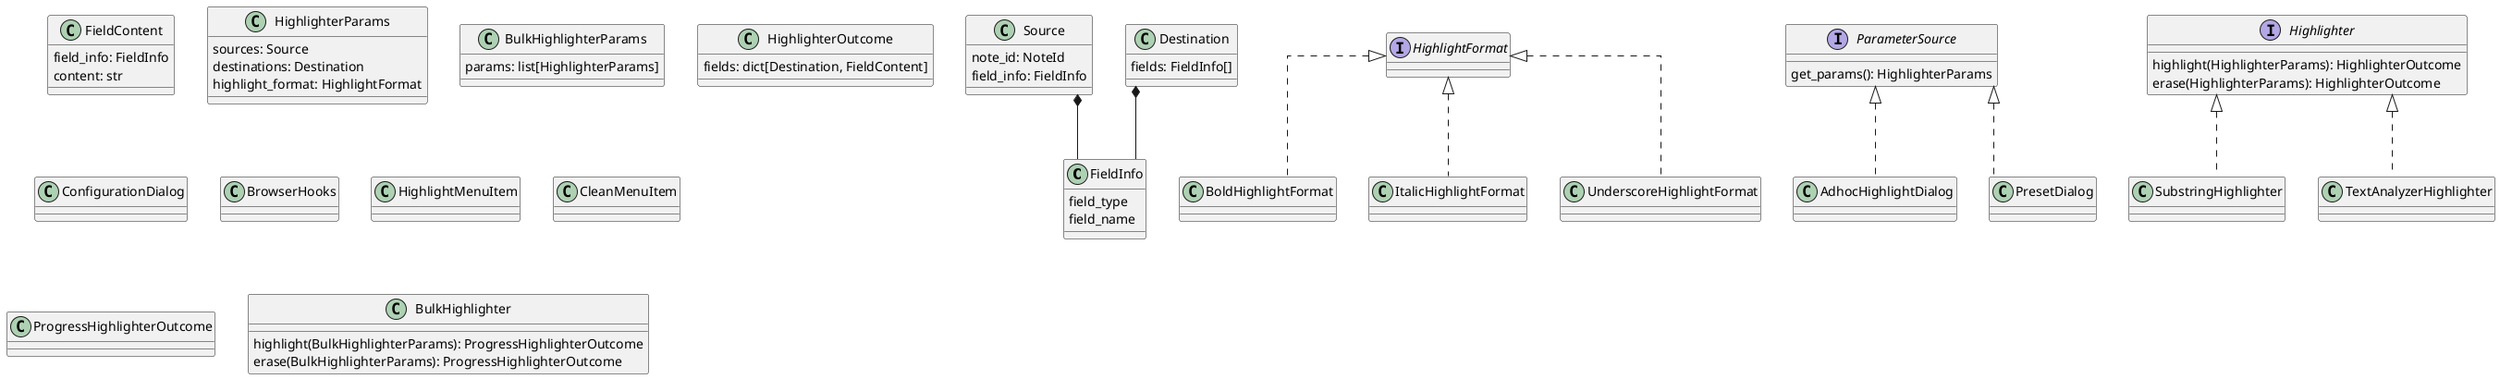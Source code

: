 @startuml
'https://plantuml.com/class-diagram
skinparam linetype ortho

class FieldInfo {
    field_type
    field_name
}
class FieldContent {
    field_info: FieldInfo
    content: str
}
class Source {
    note_id: NoteId
    field_info: FieldInfo
}
class Destination {
    fields: FieldInfo[]
}
interface HighlightFormat
class BoldHighlightFormat
class ItalicHighlightFormat
class UnderscoreHighlightFormat
class HighlighterParams {
    sources: Source
    destinations: Destination
    highlight_format: HighlightFormat
}
class BulkHighlighterParams {
    params: list[HighlighterParams]
}
class HighlighterOutcome {
    fields: dict[Destination, FieldContent]
}
interface ParameterSource {
    get_params(): HighlighterParams
}
class AdhocHighlightDialog
class PresetDialog
class ConfigurationDialog
interface Highlighter {
    highlight(HighlighterParams): HighlighterOutcome
    erase(HighlighterParams): HighlighterOutcome
}
class SubstringHighlighter
class TextAnalyzerHighlighter
class BrowserHooks
class HighlightMenuItem
class CleanMenuItem
class ProgressHighlighterOutcome
class BulkHighlighter {
    highlight(BulkHighlighterParams): ProgressHighlighterOutcome
    erase(BulkHighlighterParams): ProgressHighlighterOutcome
}

HighlightFormat <|.. BoldHighlightFormat
HighlightFormat <|.. ItalicHighlightFormat
HighlightFormat <|.. UnderscoreHighlightFormat

Highlighter <|.. SubstringHighlighter
Highlighter <|.. TextAnalyzerHighlighter

ParameterSource <|.. AdhocHighlightDialog
ParameterSource <|.. PresetDialog

Destination *-- FieldInfo
Source *-- FieldInfo


@enduml
